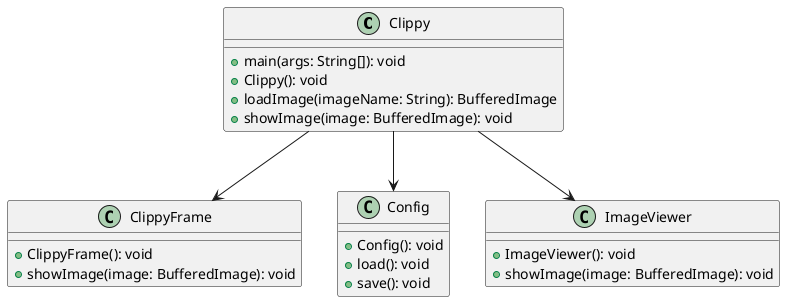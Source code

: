 @startuml

class Clippy {
    +main(args: String[]): void
    +Clippy(): void
    +loadImage(imageName: String): BufferedImage
    +showImage(image: BufferedImage): void
}

class ClippyFrame {
    +ClippyFrame(): void
    +showImage(image: BufferedImage): void
}

class Config {
    +Config(): void
    +load(): void
    +save(): void
}

class ImageViewer {
    +ImageViewer(): void
    +showImage(image: BufferedImage): void
}

Clippy --> ClippyFrame
Clippy --> Config
Clippy --> ImageViewer

@enduml
